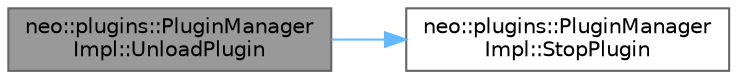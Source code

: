digraph "neo::plugins::PluginManagerImpl::UnloadPlugin"
{
 // LATEX_PDF_SIZE
  bgcolor="transparent";
  edge [fontname=Helvetica,fontsize=10,labelfontname=Helvetica,labelfontsize=10];
  node [fontname=Helvetica,fontsize=10,shape=box,height=0.2,width=0.4];
  rankdir="LR";
  Node1 [id="Node000001",label="neo::plugins::PluginManager\lImpl::UnloadPlugin",height=0.2,width=0.4,color="gray40", fillcolor="grey60", style="filled", fontcolor="black",tooltip=" "];
  Node1 -> Node2 [id="edge1_Node000001_Node000002",color="steelblue1",style="solid",tooltip=" "];
  Node2 [id="Node000002",label="neo::plugins::PluginManager\lImpl::StopPlugin",height=0.2,width=0.4,color="grey40", fillcolor="white", style="filled",URL="$classneo_1_1plugins_1_1_plugin_manager_impl.html#ac6535e01ebad20a4d79a1f8c4de2e9f0",tooltip=" "];
}
